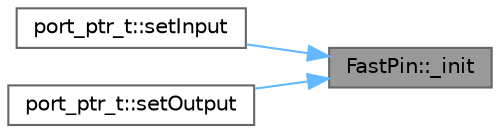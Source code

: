 digraph "FastPin::_init"
{
 // LATEX_PDF_SIZE
  bgcolor="transparent";
  edge [fontname=Helvetica,fontsize=10,labelfontname=Helvetica,labelfontsize=10];
  node [fontname=Helvetica,fontsize=10,shape=box,height=0.2,width=0.4];
  rankdir="RL";
  Node1 [id="Node000001",label="FastPin::_init",height=0.2,width=0.4,color="gray40", fillcolor="grey60", style="filled", fontcolor="black",tooltip=" "];
  Node1 -> Node2 [id="edge1_Node000001_Node000002",dir="back",color="steelblue1",style="solid",tooltip=" "];
  Node2 [id="Node000002",label="port_ptr_t::setInput",height=0.2,width=0.4,color="grey40", fillcolor="white", style="filled",URL="$db/d3b/class_fast_pin_af0543e3ac851ca56f30150fbaf1a109d.html#af0543e3ac851ca56f30150fbaf1a109d",tooltip=" "];
  Node1 -> Node3 [id="edge2_Node000001_Node000003",dir="back",color="steelblue1",style="solid",tooltip=" "];
  Node3 [id="Node000003",label="port_ptr_t::setOutput",height=0.2,width=0.4,color="grey40", fillcolor="white", style="filled",URL="$db/d3b/class_fast_pin_ab4b349c1763a7565c3ee7b2de52a50c8.html#ab4b349c1763a7565c3ee7b2de52a50c8",tooltip=" "];
}
